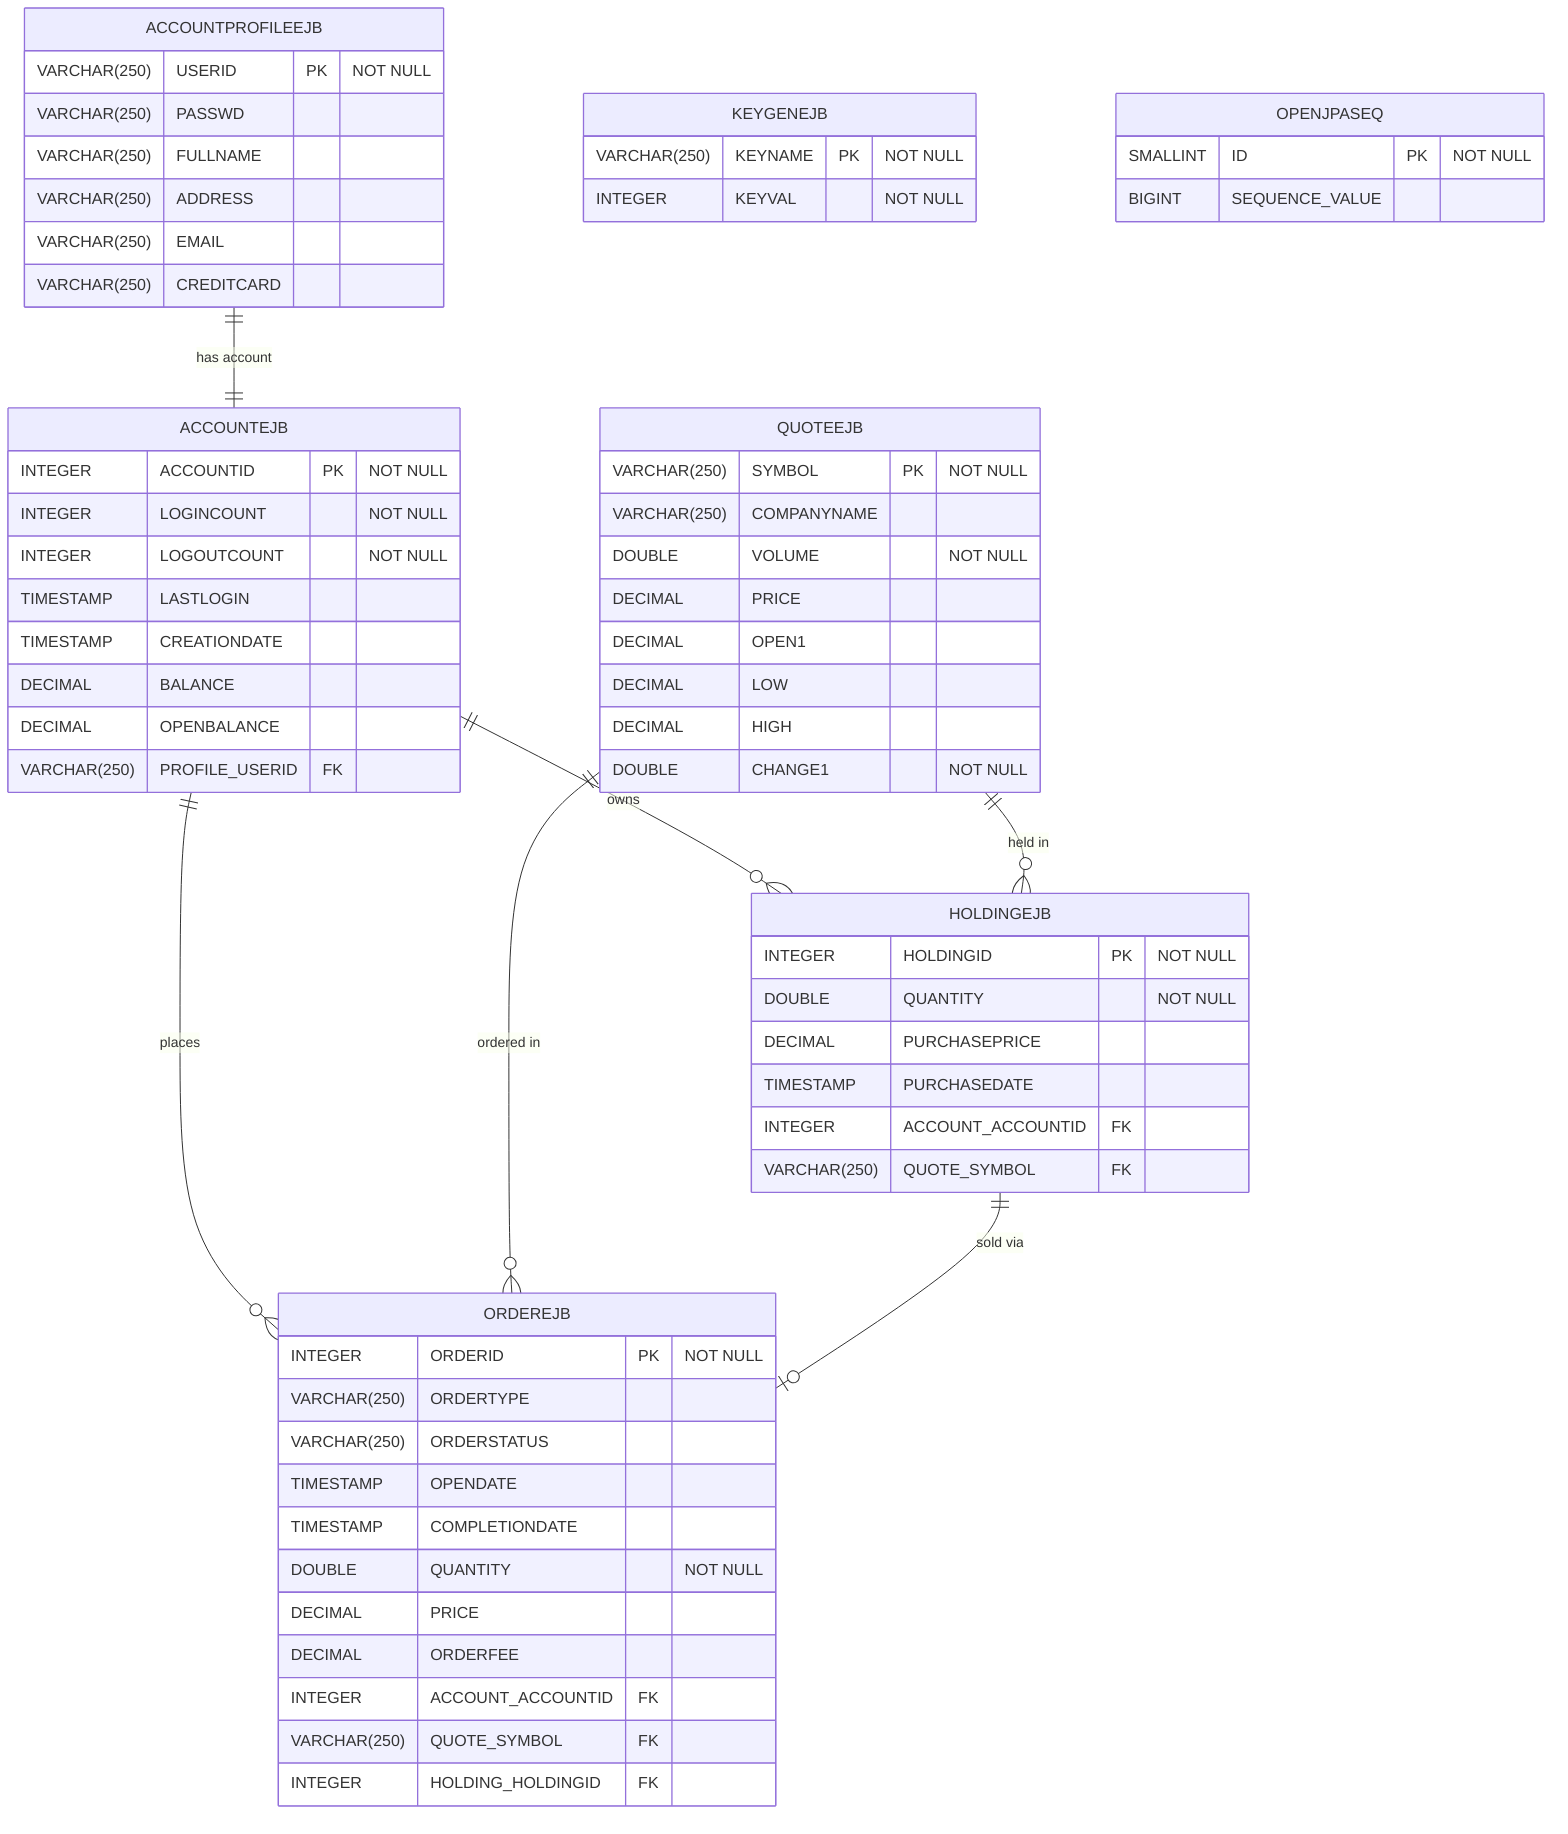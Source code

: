 erDiagram
    %% DayTrader3 Database Schema
    
    ACCOUNTEJB {
        INTEGER ACCOUNTID PK "NOT NULL"
        INTEGER LOGINCOUNT "NOT NULL"
        INTEGER LOGOUTCOUNT "NOT NULL"
        TIMESTAMP LASTLOGIN
        TIMESTAMP CREATIONDATE
        DECIMAL BALANCE
        DECIMAL OPENBALANCE
        VARCHAR(250) PROFILE_USERID FK
    }
    
    ACCOUNTPROFILEEJB {
        VARCHAR(250) USERID PK "NOT NULL"
        VARCHAR(250) PASSWD
        VARCHAR(250) FULLNAME
        VARCHAR(250) ADDRESS
        VARCHAR(250) EMAIL
        VARCHAR(250) CREDITCARD
    }
    
    HOLDINGEJB {
        INTEGER HOLDINGID PK "NOT NULL"
        DOUBLE QUANTITY "NOT NULL"
        DECIMAL PURCHASEPRICE
        TIMESTAMP PURCHASEDATE
        INTEGER ACCOUNT_ACCOUNTID FK
        VARCHAR(250) QUOTE_SYMBOL FK
    }
    
    ORDEREJB {
        INTEGER ORDERID PK "NOT NULL"
        VARCHAR(250) ORDERTYPE
        VARCHAR(250) ORDERSTATUS
        TIMESTAMP OPENDATE
        TIMESTAMP COMPLETIONDATE
        DOUBLE QUANTITY "NOT NULL"
        DECIMAL PRICE
        DECIMAL ORDERFEE
        INTEGER ACCOUNT_ACCOUNTID FK
        VARCHAR(250) QUOTE_SYMBOL FK
        INTEGER HOLDING_HOLDINGID FK
    }
    
    QUOTEEJB {
        VARCHAR(250) SYMBOL PK "NOT NULL"
        VARCHAR(250) COMPANYNAME
        DOUBLE VOLUME "NOT NULL"
        DECIMAL PRICE
        DECIMAL OPEN1
        DECIMAL LOW
        DECIMAL HIGH
        DOUBLE CHANGE1 "NOT NULL"
    }
    
    KEYGENEJB {
        VARCHAR(250) KEYNAME PK "NOT NULL"
        INTEGER KEYVAL "NOT NULL"
    }
    
    OPENJPASEQ {
        SMALLINT ID PK "NOT NULL"
        BIGINT SEQUENCE_VALUE
    }
    
    %% Relationships
    ACCOUNTPROFILEEJB ||--|| ACCOUNTEJB : "has account"
    ACCOUNTEJB ||--o{ HOLDINGEJB : "owns"
    ACCOUNTEJB ||--o{ ORDEREJB : "places"
    QUOTEEJB ||--o{ HOLDINGEJB : "held in"
    QUOTEEJB ||--o{ ORDEREJB : "ordered in"
    HOLDINGEJB ||--o| ORDEREJB : "sold via"